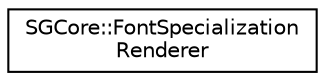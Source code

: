 digraph "Graphical Class Hierarchy"
{
 // LATEX_PDF_SIZE
  edge [fontname="Helvetica",fontsize="10",labelfontname="Helvetica",labelfontsize="10"];
  node [fontname="Helvetica",fontsize="10",shape=record];
  rankdir="LR";
  Node0 [label="SGCore::FontSpecialization\lRenderer",height=0.2,width=0.4,color="black", fillcolor="white", style="filled",URL="$structSGCore_1_1FontSpecializationRenderer.html",tooltip=" "];
}
